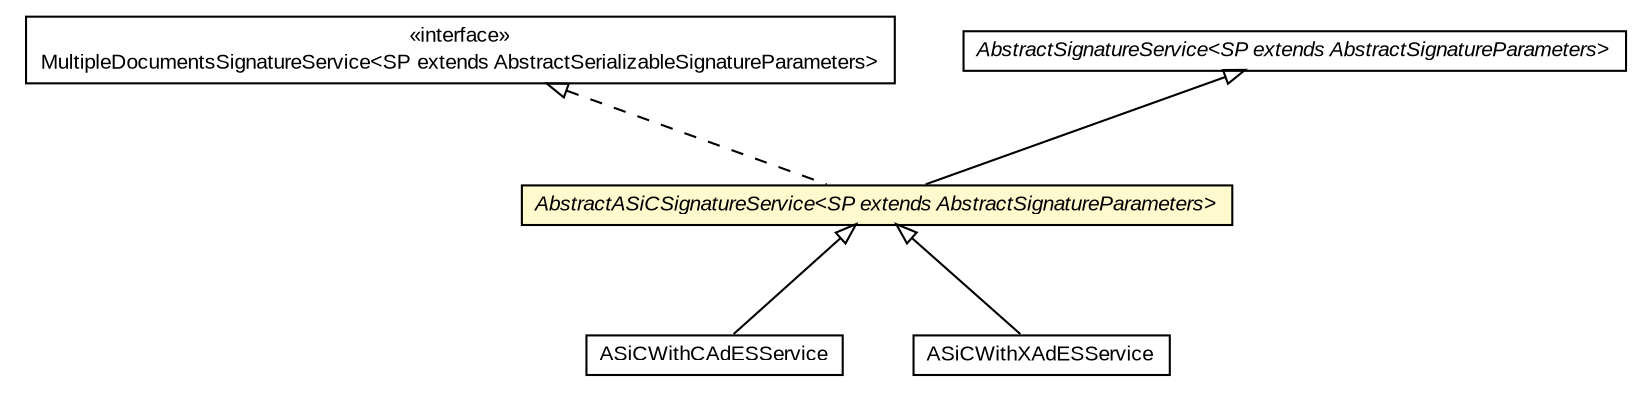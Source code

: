 #!/usr/local/bin/dot
#
# Class diagram 
# Generated by UMLGraph version R5_6-24-gf6e263 (http://www.umlgraph.org/)
#

digraph G {
	edge [fontname="arial",fontsize=10,labelfontname="arial",labelfontsize=10];
	node [fontname="arial",fontsize=10,shape=plaintext];
	nodesep=0.25;
	ranksep=0.5;
	// eu.europa.esig.dss.signature.MultipleDocumentsSignatureService<SP extends eu.europa.esig.dss.AbstractSerializableSignatureParameters>
	c122693 [label=<<table title="eu.europa.esig.dss.signature.MultipleDocumentsSignatureService" border="0" cellborder="1" cellspacing="0" cellpadding="2" port="p" href="../../signature/MultipleDocumentsSignatureService.html">
		<tr><td><table border="0" cellspacing="0" cellpadding="1">
<tr><td align="center" balign="center"> &#171;interface&#187; </td></tr>
<tr><td align="center" balign="center"> MultipleDocumentsSignatureService&lt;SP extends AbstractSerializableSignatureParameters&gt; </td></tr>
		</table></td></tr>
		</table>>, URL="../../signature/MultipleDocumentsSignatureService.html", fontname="arial", fontcolor="black", fontsize=10.0];
	// eu.europa.esig.dss.signature.AbstractSignatureService<SP extends eu.europa.esig.dss.AbstractSignatureParameters>
	c122696 [label=<<table title="eu.europa.esig.dss.signature.AbstractSignatureService" border="0" cellborder="1" cellspacing="0" cellpadding="2" port="p" href="../../signature/AbstractSignatureService.html">
		<tr><td><table border="0" cellspacing="0" cellpadding="1">
<tr><td align="center" balign="center"><font face="arial italic"> AbstractSignatureService&lt;SP extends AbstractSignatureParameters&gt; </font></td></tr>
		</table></td></tr>
		</table>>, URL="../../signature/AbstractSignatureService.html", fontname="arial", fontcolor="black", fontsize=10.0];
	// eu.europa.esig.dss.asic.signature.ASiCWithCAdESService
	c123462 [label=<<table title="eu.europa.esig.dss.asic.signature.ASiCWithCAdESService" border="0" cellborder="1" cellspacing="0" cellpadding="2" port="p" href="./ASiCWithCAdESService.html">
		<tr><td><table border="0" cellspacing="0" cellpadding="1">
<tr><td align="center" balign="center"> ASiCWithCAdESService </td></tr>
		</table></td></tr>
		</table>>, URL="./ASiCWithCAdESService.html", fontname="arial", fontcolor="black", fontsize=10.0];
	// eu.europa.esig.dss.asic.signature.ASiCWithXAdESService
	c123465 [label=<<table title="eu.europa.esig.dss.asic.signature.ASiCWithXAdESService" border="0" cellborder="1" cellspacing="0" cellpadding="2" port="p" href="./ASiCWithXAdESService.html">
		<tr><td><table border="0" cellspacing="0" cellpadding="1">
<tr><td align="center" balign="center"> ASiCWithXAdESService </td></tr>
		</table></td></tr>
		</table>>, URL="./ASiCWithXAdESService.html", fontname="arial", fontcolor="black", fontsize=10.0];
	// eu.europa.esig.dss.asic.signature.AbstractASiCSignatureService<SP extends eu.europa.esig.dss.AbstractSignatureParameters>
	c123468 [label=<<table title="eu.europa.esig.dss.asic.signature.AbstractASiCSignatureService" border="0" cellborder="1" cellspacing="0" cellpadding="2" port="p" bgcolor="lemonChiffon" href="./AbstractASiCSignatureService.html">
		<tr><td><table border="0" cellspacing="0" cellpadding="1">
<tr><td align="center" balign="center"><font face="arial italic"> AbstractASiCSignatureService&lt;SP extends AbstractSignatureParameters&gt; </font></td></tr>
		</table></td></tr>
		</table>>, URL="./AbstractASiCSignatureService.html", fontname="arial", fontcolor="black", fontsize=10.0];
	//eu.europa.esig.dss.asic.signature.ASiCWithCAdESService extends eu.europa.esig.dss.asic.signature.AbstractASiCSignatureService<eu.europa.esig.dss.asic.ASiCWithCAdESSignatureParameters>
	c123468:p -> c123462:p [dir=back,arrowtail=empty];
	//eu.europa.esig.dss.asic.signature.ASiCWithXAdESService extends eu.europa.esig.dss.asic.signature.AbstractASiCSignatureService<eu.europa.esig.dss.asic.ASiCWithXAdESSignatureParameters>
	c123468:p -> c123465:p [dir=back,arrowtail=empty];
	//eu.europa.esig.dss.asic.signature.AbstractASiCSignatureService<SP extends eu.europa.esig.dss.AbstractSignatureParameters> extends eu.europa.esig.dss.signature.AbstractSignatureService<SP>
	c122696:p -> c123468:p [dir=back,arrowtail=empty];
	//eu.europa.esig.dss.asic.signature.AbstractASiCSignatureService<SP extends eu.europa.esig.dss.AbstractSignatureParameters> implements eu.europa.esig.dss.signature.MultipleDocumentsSignatureService<SP extends eu.europa.esig.dss.AbstractSerializableSignatureParameters>
	c122693:p -> c123468:p [dir=back,arrowtail=empty,style=dashed];
}

